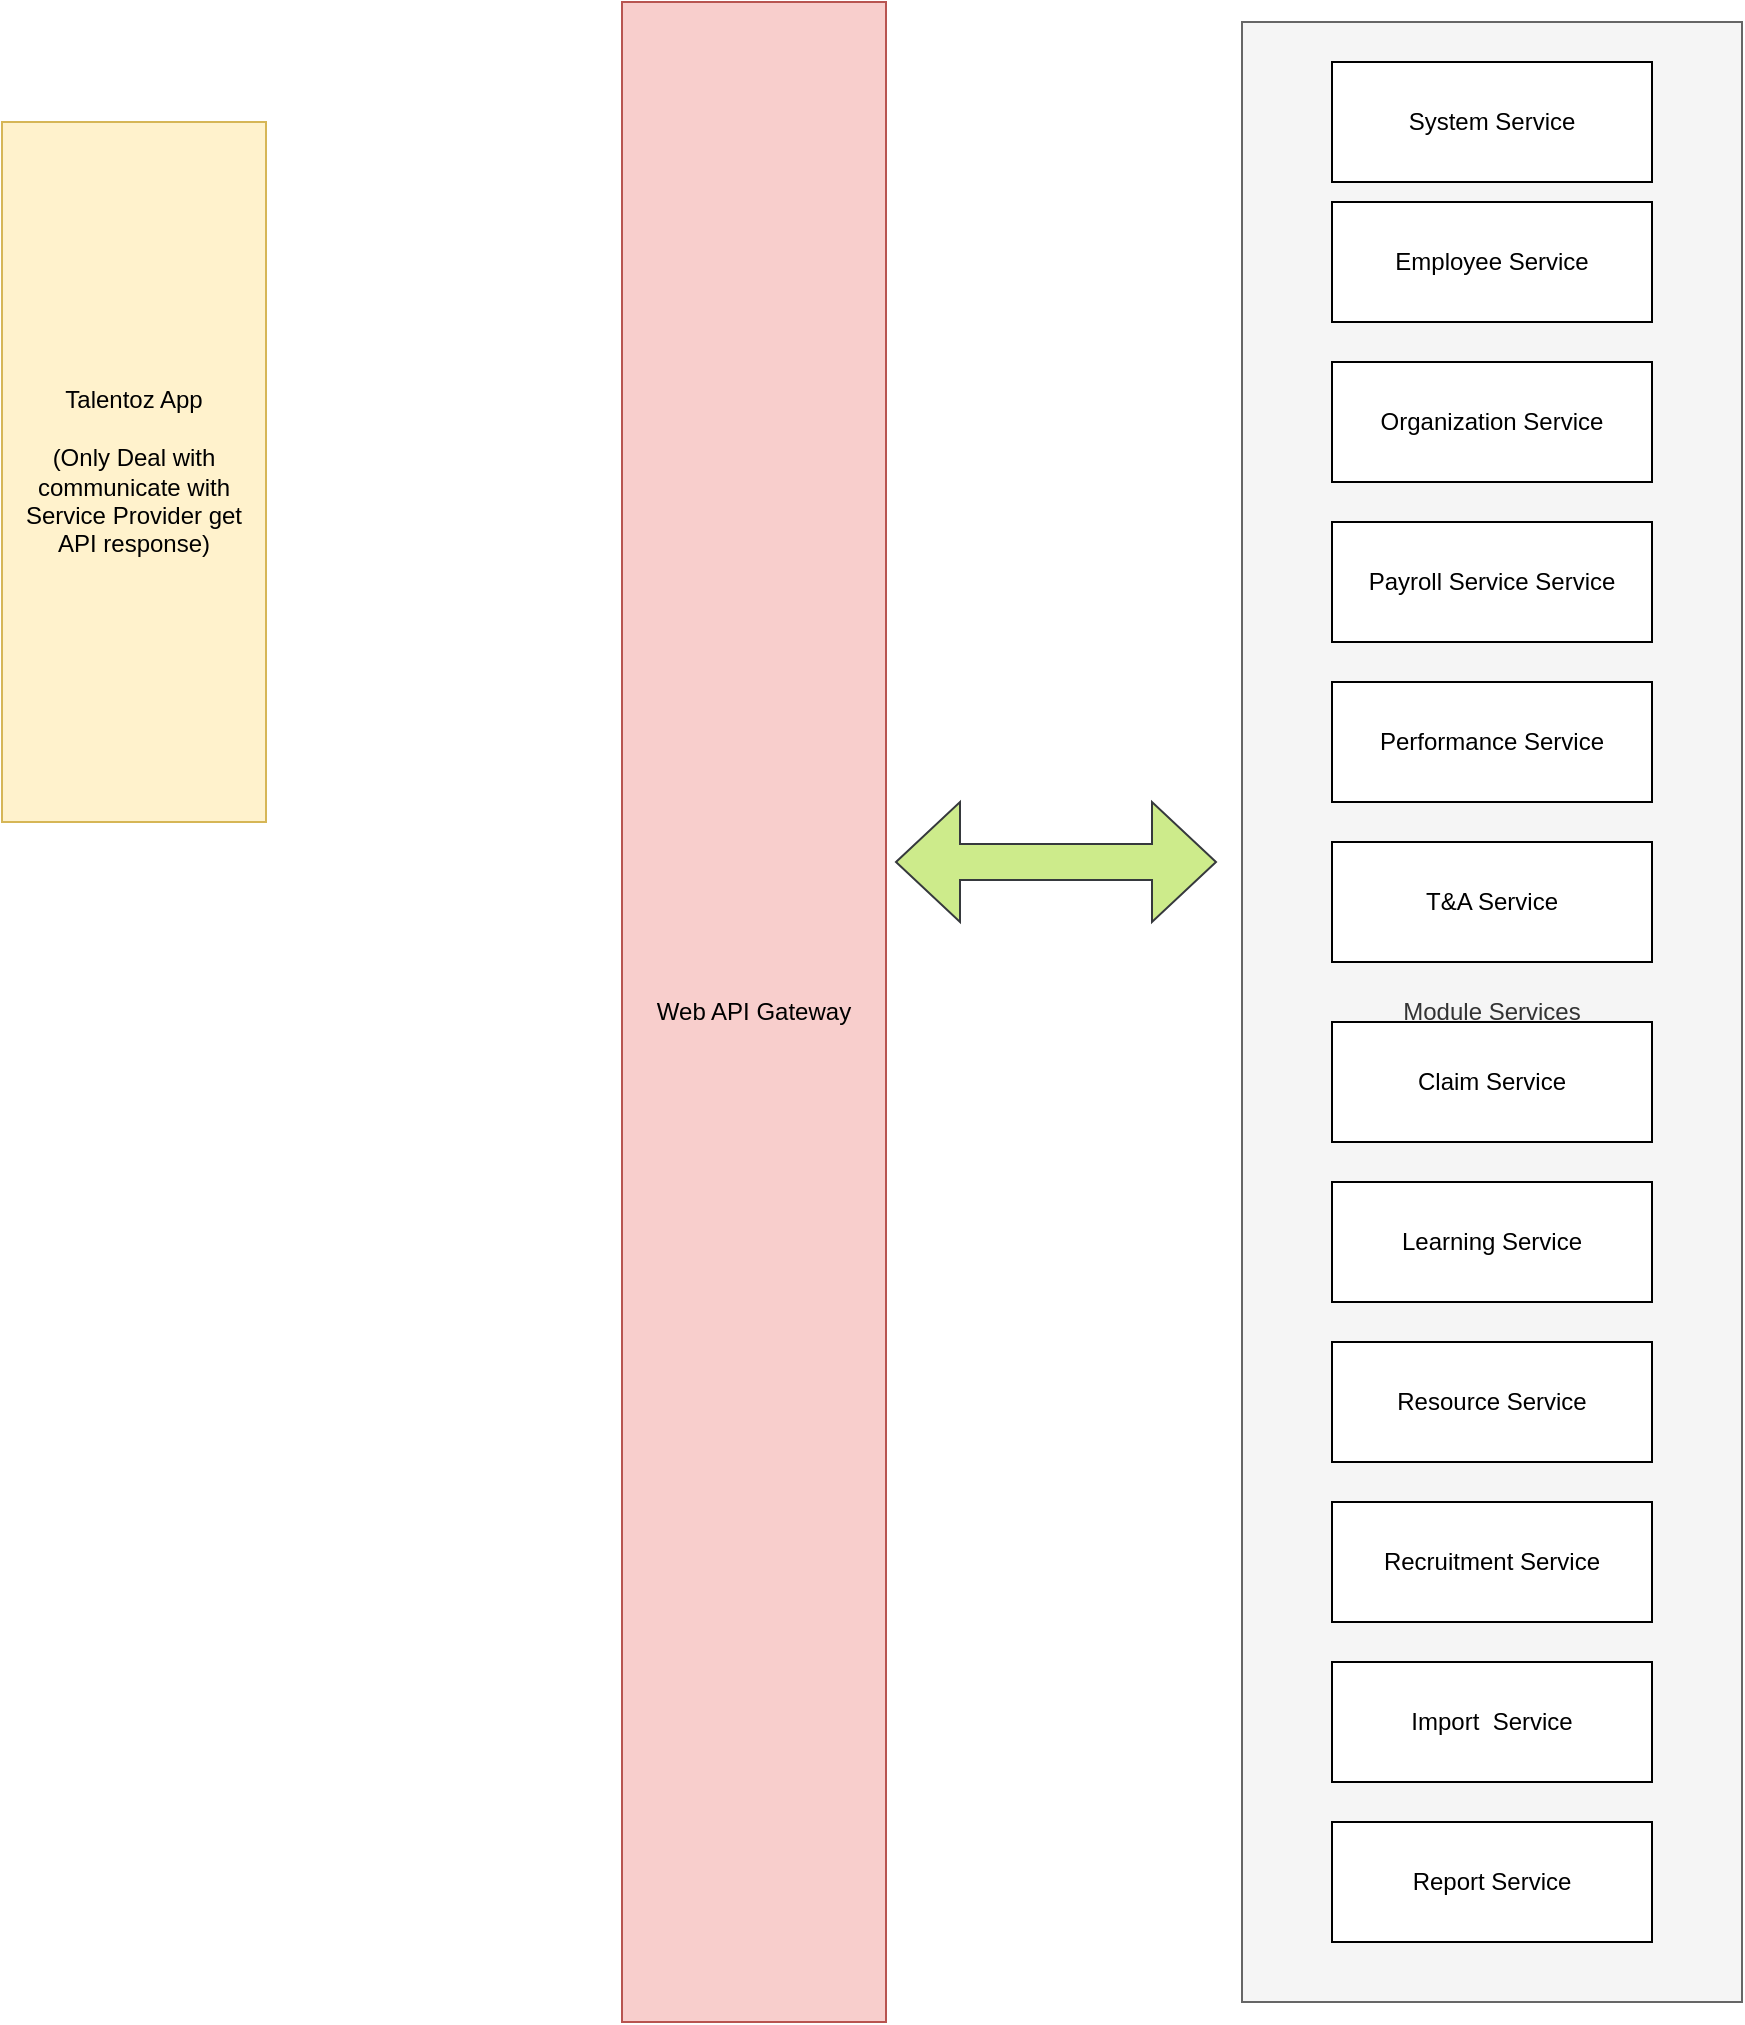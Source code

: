 <mxfile version="20.0.4" type="github">
  <diagram id="NsxCB-QqvoKfSkn2WVq3" name="Page-1">
    <mxGraphModel dx="2480" dy="1383" grid="1" gridSize="10" guides="1" tooltips="1" connect="1" arrows="1" fold="1" page="1" pageScale="1" pageWidth="827" pageHeight="1169" math="0" shadow="0">
      <root>
        <mxCell id="0" />
        <mxCell id="1" parent="0" />
        <mxCell id="25oaMbJbK_RTb96W0AZA-1" value="Talentoz App&lt;br&gt;&lt;br&gt;(Only Deal with communicate with Service Provider get API response)" style="whiteSpace=wrap;html=1;fillColor=#fff2cc;strokeColor=#d6b656;" vertex="1" parent="1">
          <mxGeometry x="220" y="130" width="132" height="350" as="geometry" />
        </mxCell>
        <mxCell id="25oaMbJbK_RTb96W0AZA-2" value="Web API Gateway" style="whiteSpace=wrap;html=1;fillColor=#f8cecc;strokeColor=#b85450;" vertex="1" parent="1">
          <mxGeometry x="530" y="70" width="132" height="1010" as="geometry" />
        </mxCell>
        <mxCell id="25oaMbJbK_RTb96W0AZA-3" value="Module Services" style="whiteSpace=wrap;html=1;fillColor=#f5f5f5;strokeColor=#666666;fontColor=#333333;" vertex="1" parent="1">
          <mxGeometry x="840" y="80" width="250" height="990" as="geometry" />
        </mxCell>
        <mxCell id="25oaMbJbK_RTb96W0AZA-5" value="System Service" style="rounded=0;whiteSpace=wrap;html=1;" vertex="1" parent="1">
          <mxGeometry x="885" y="100" width="160" height="60" as="geometry" />
        </mxCell>
        <mxCell id="25oaMbJbK_RTb96W0AZA-6" value="Employee Service" style="rounded=0;whiteSpace=wrap;html=1;" vertex="1" parent="1">
          <mxGeometry x="885" y="170" width="160" height="60" as="geometry" />
        </mxCell>
        <mxCell id="25oaMbJbK_RTb96W0AZA-7" value="Organization Service" style="rounded=0;whiteSpace=wrap;html=1;" vertex="1" parent="1">
          <mxGeometry x="885" y="250" width="160" height="60" as="geometry" />
        </mxCell>
        <mxCell id="25oaMbJbK_RTb96W0AZA-8" value="Payroll Service Service" style="rounded=0;whiteSpace=wrap;html=1;" vertex="1" parent="1">
          <mxGeometry x="885" y="330" width="160" height="60" as="geometry" />
        </mxCell>
        <mxCell id="25oaMbJbK_RTb96W0AZA-9" value="Performance Service" style="rounded=0;whiteSpace=wrap;html=1;" vertex="1" parent="1">
          <mxGeometry x="885" y="410" width="160" height="60" as="geometry" />
        </mxCell>
        <mxCell id="25oaMbJbK_RTb96W0AZA-10" value="T&amp;amp;A Service" style="rounded=0;whiteSpace=wrap;html=1;" vertex="1" parent="1">
          <mxGeometry x="885" y="490" width="160" height="60" as="geometry" />
        </mxCell>
        <mxCell id="25oaMbJbK_RTb96W0AZA-11" value="Claim Service" style="rounded=0;whiteSpace=wrap;html=1;" vertex="1" parent="1">
          <mxGeometry x="885" y="580" width="160" height="60" as="geometry" />
        </mxCell>
        <mxCell id="25oaMbJbK_RTb96W0AZA-12" value="Learning Service" style="rounded=0;whiteSpace=wrap;html=1;" vertex="1" parent="1">
          <mxGeometry x="885" y="660" width="160" height="60" as="geometry" />
        </mxCell>
        <mxCell id="25oaMbJbK_RTb96W0AZA-13" value="Resource Service" style="rounded=0;whiteSpace=wrap;html=1;" vertex="1" parent="1">
          <mxGeometry x="885" y="740" width="160" height="60" as="geometry" />
        </mxCell>
        <mxCell id="25oaMbJbK_RTb96W0AZA-14" value="Recruitment Service" style="rounded=0;whiteSpace=wrap;html=1;" vertex="1" parent="1">
          <mxGeometry x="885" y="820" width="160" height="60" as="geometry" />
        </mxCell>
        <mxCell id="25oaMbJbK_RTb96W0AZA-15" value="Import&amp;nbsp; Service" style="rounded=0;whiteSpace=wrap;html=1;" vertex="1" parent="1">
          <mxGeometry x="885" y="900" width="160" height="60" as="geometry" />
        </mxCell>
        <mxCell id="25oaMbJbK_RTb96W0AZA-16" value="Report Service" style="rounded=0;whiteSpace=wrap;html=1;" vertex="1" parent="1">
          <mxGeometry x="885" y="980" width="160" height="60" as="geometry" />
        </mxCell>
        <mxCell id="25oaMbJbK_RTb96W0AZA-23" value="" style="shape=doubleArrow;whiteSpace=wrap;html=1;fillColor=#cdeb8b;strokeColor=#36393d;" vertex="1" parent="1">
          <mxGeometry x="667" y="470" width="160" height="60" as="geometry" />
        </mxCell>
      </root>
    </mxGraphModel>
  </diagram>
</mxfile>
